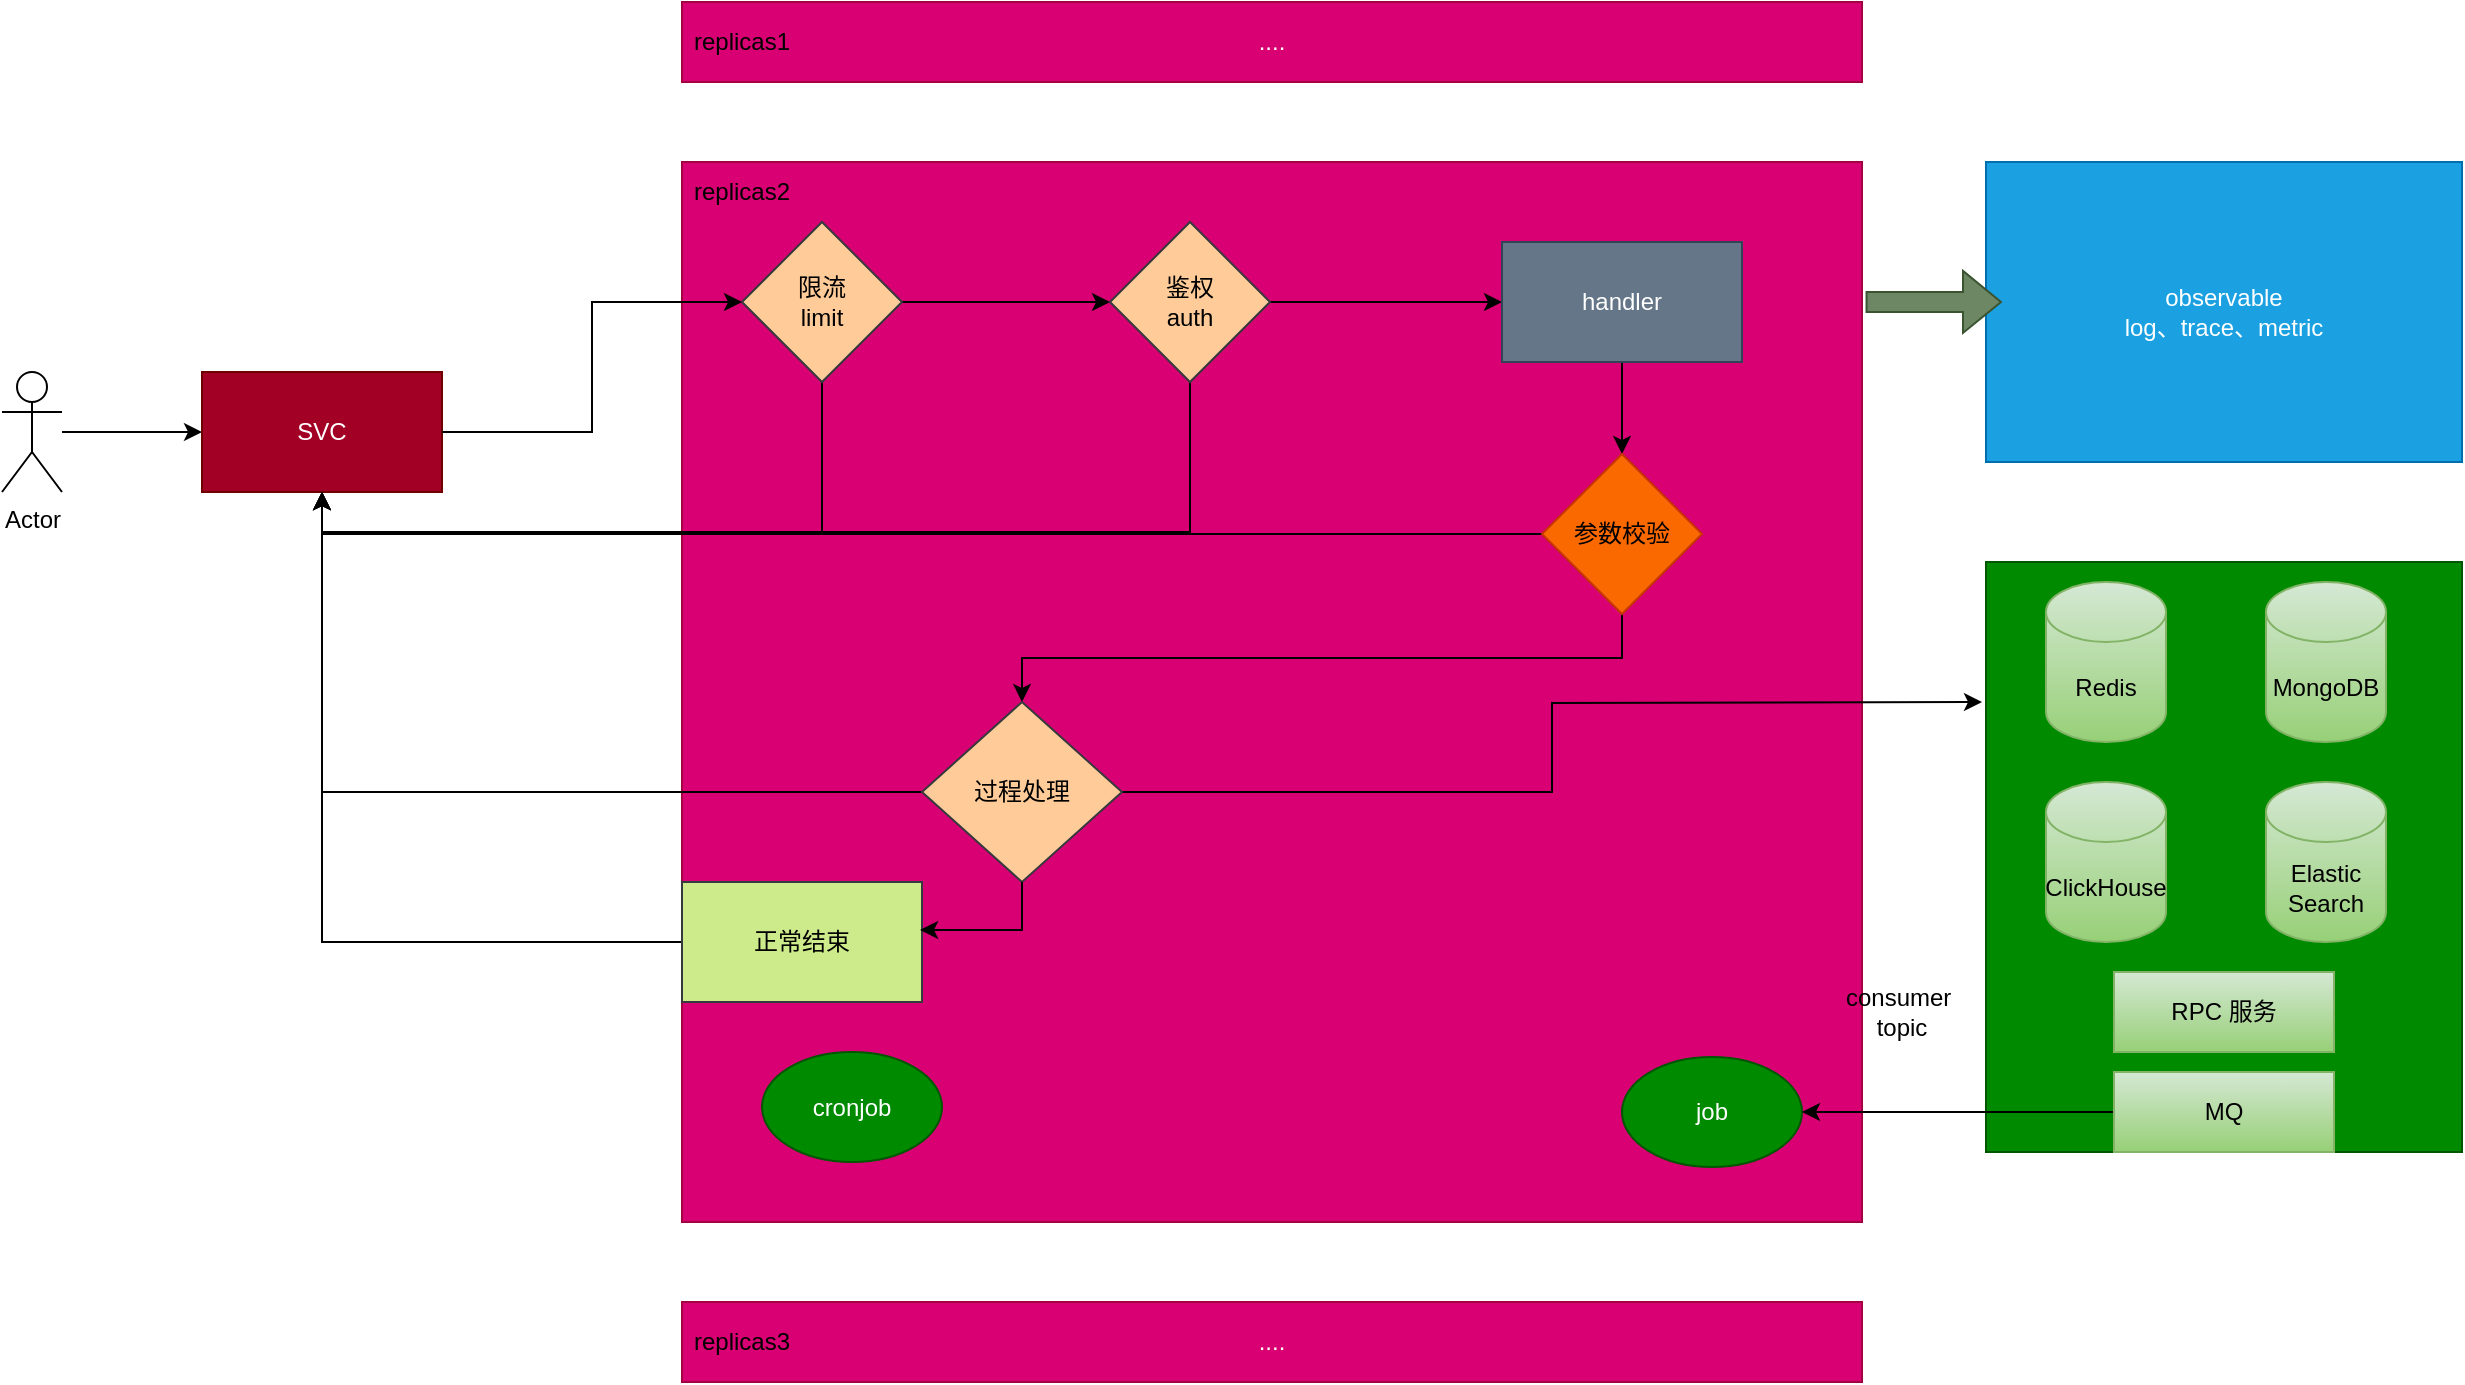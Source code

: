 <mxfile version="24.2.5" type="device">
  <diagram name="第 1 页" id="A8wSz8wOHfNd-fiIaW6d">
    <mxGraphModel dx="2074" dy="1129" grid="1" gridSize="10" guides="1" tooltips="1" connect="1" arrows="1" fold="1" page="1" pageScale="1" pageWidth="827" pageHeight="1169" math="0" shadow="0">
      <root>
        <mxCell id="0" />
        <mxCell id="1" parent="0" />
        <mxCell id="u2Ite79Ls7eD2hQgwkKf-24" value="" style="rounded=0;whiteSpace=wrap;html=1;align=center;verticalAlign=middle;fontFamily=Helvetica;fontSize=12;fillColor=#008a00;fontColor=#ffffff;strokeColor=#005700;" vertex="1" parent="1">
          <mxGeometry x="1132" y="620" width="238" height="295" as="geometry" />
        </mxCell>
        <mxCell id="Hda7ok0zlHfC7x-v4h4N-3" style="edgeStyle=orthogonalEdgeStyle;rounded=0;orthogonalLoop=1;jettySize=auto;html=1;entryX=0;entryY=0.5;entryDx=0;entryDy=0;" parent="1" source="Hda7ok0zlHfC7x-v4h4N-1" target="Hda7ok0zlHfC7x-v4h4N-2" edge="1">
          <mxGeometry relative="1" as="geometry" />
        </mxCell>
        <mxCell id="Hda7ok0zlHfC7x-v4h4N-1" value="Actor" style="shape=umlActor;verticalLabelPosition=bottom;verticalAlign=top;html=1;outlineConnect=0;" parent="1" vertex="1">
          <mxGeometry x="140" y="525" width="30" height="60" as="geometry" />
        </mxCell>
        <mxCell id="Hda7ok0zlHfC7x-v4h4N-2" value="SVC" style="rounded=0;whiteSpace=wrap;html=1;fillColor=#a20025;fontColor=#ffffff;strokeColor=#6F0000;" parent="1" vertex="1">
          <mxGeometry x="240" y="525" width="120" height="60" as="geometry" />
        </mxCell>
        <mxCell id="Hda7ok0zlHfC7x-v4h4N-4" value="...." style="rounded=0;whiteSpace=wrap;html=1;fillColor=#d80073;strokeColor=#A50040;fontColor=#ffffff;" parent="1" vertex="1">
          <mxGeometry x="480" y="340" width="590" height="40" as="geometry" />
        </mxCell>
        <mxCell id="Hda7ok0zlHfC7x-v4h4N-5" value="replicas1" style="text;html=1;align=center;verticalAlign=middle;whiteSpace=wrap;rounded=0;" parent="1" vertex="1">
          <mxGeometry x="480" y="345" width="60" height="30" as="geometry" />
        </mxCell>
        <mxCell id="Hda7ok0zlHfC7x-v4h4N-7" value="" style="rounded=0;whiteSpace=wrap;html=1;fillColor=#d80073;strokeColor=#A50040;fontColor=#ffffff;" parent="1" vertex="1">
          <mxGeometry x="480" y="420" width="590" height="530" as="geometry" />
        </mxCell>
        <mxCell id="u2Ite79Ls7eD2hQgwkKf-1" value="replicas2" style="text;html=1;align=center;verticalAlign=middle;whiteSpace=wrap;rounded=0;" vertex="1" parent="1">
          <mxGeometry x="480" y="420" width="60" height="30" as="geometry" />
        </mxCell>
        <mxCell id="u2Ite79Ls7eD2hQgwkKf-5" style="edgeStyle=orthogonalEdgeStyle;rounded=0;orthogonalLoop=1;jettySize=auto;html=1;entryX=0.5;entryY=1;entryDx=0;entryDy=0;fontFamily=Helvetica;fontSize=12;fontColor=default;exitX=0.5;exitY=1;exitDx=0;exitDy=0;" edge="1" parent="1" source="u2Ite79Ls7eD2hQgwkKf-2" target="Hda7ok0zlHfC7x-v4h4N-2">
          <mxGeometry relative="1" as="geometry" />
        </mxCell>
        <mxCell id="u2Ite79Ls7eD2hQgwkKf-8" style="edgeStyle=orthogonalEdgeStyle;rounded=0;orthogonalLoop=1;jettySize=auto;html=1;entryX=0;entryY=0.5;entryDx=0;entryDy=0;fontFamily=Helvetica;fontSize=12;fontColor=default;" edge="1" parent="1" source="u2Ite79Ls7eD2hQgwkKf-2" target="u2Ite79Ls7eD2hQgwkKf-7">
          <mxGeometry relative="1" as="geometry" />
        </mxCell>
        <mxCell id="u2Ite79Ls7eD2hQgwkKf-2" value="限流&lt;div&gt;limit&lt;/div&gt;" style="rhombus;whiteSpace=wrap;html=1;rounded=0;align=center;verticalAlign=middle;fontFamily=Helvetica;fontSize=12;fillColor=#ffcc99;strokeColor=#36393d;" vertex="1" parent="1">
          <mxGeometry x="510" y="450" width="80" height="80" as="geometry" />
        </mxCell>
        <mxCell id="u2Ite79Ls7eD2hQgwkKf-3" style="edgeStyle=orthogonalEdgeStyle;rounded=0;orthogonalLoop=1;jettySize=auto;html=1;fontFamily=Helvetica;fontSize=12;fontColor=default;" edge="1" parent="1" source="Hda7ok0zlHfC7x-v4h4N-2" target="u2Ite79Ls7eD2hQgwkKf-2">
          <mxGeometry relative="1" as="geometry" />
        </mxCell>
        <mxCell id="u2Ite79Ls7eD2hQgwkKf-12" style="edgeStyle=orthogonalEdgeStyle;rounded=0;orthogonalLoop=1;jettySize=auto;html=1;entryX=0.5;entryY=1;entryDx=0;entryDy=0;fontFamily=Helvetica;fontSize=12;fontColor=default;exitX=0.5;exitY=1;exitDx=0;exitDy=0;" edge="1" parent="1" source="u2Ite79Ls7eD2hQgwkKf-7" target="Hda7ok0zlHfC7x-v4h4N-2">
          <mxGeometry relative="1" as="geometry" />
        </mxCell>
        <mxCell id="u2Ite79Ls7eD2hQgwkKf-16" style="edgeStyle=orthogonalEdgeStyle;rounded=0;orthogonalLoop=1;jettySize=auto;html=1;entryX=0;entryY=0.5;entryDx=0;entryDy=0;fontFamily=Helvetica;fontSize=12;fontColor=default;" edge="1" parent="1" source="u2Ite79Ls7eD2hQgwkKf-7" target="u2Ite79Ls7eD2hQgwkKf-15">
          <mxGeometry relative="1" as="geometry" />
        </mxCell>
        <mxCell id="u2Ite79Ls7eD2hQgwkKf-7" value="鉴权&lt;div&gt;auth&lt;/div&gt;" style="rhombus;whiteSpace=wrap;html=1;rounded=0;align=center;verticalAlign=middle;fontFamily=Helvetica;fontSize=12;fillColor=#ffcc99;strokeColor=#36393d;" vertex="1" parent="1">
          <mxGeometry x="694" y="450" width="80" height="80" as="geometry" />
        </mxCell>
        <mxCell id="u2Ite79Ls7eD2hQgwkKf-18" style="edgeStyle=orthogonalEdgeStyle;rounded=0;orthogonalLoop=1;jettySize=auto;html=1;entryX=0.5;entryY=0;entryDx=0;entryDy=0;fontFamily=Helvetica;fontSize=12;fontColor=default;" edge="1" parent="1" source="u2Ite79Ls7eD2hQgwkKf-15" target="u2Ite79Ls7eD2hQgwkKf-17">
          <mxGeometry relative="1" as="geometry" />
        </mxCell>
        <mxCell id="u2Ite79Ls7eD2hQgwkKf-15" value="handler" style="rounded=0;whiteSpace=wrap;html=1;align=center;verticalAlign=middle;fontFamily=Helvetica;fontSize=12;fillColor=#647687;strokeColor=#314354;fontColor=#ffffff;" vertex="1" parent="1">
          <mxGeometry x="890" y="460" width="120" height="60" as="geometry" />
        </mxCell>
        <mxCell id="u2Ite79Ls7eD2hQgwkKf-19" style="edgeStyle=orthogonalEdgeStyle;rounded=0;orthogonalLoop=1;jettySize=auto;html=1;entryX=0.5;entryY=1;entryDx=0;entryDy=0;fontFamily=Helvetica;fontSize=12;fontColor=default;" edge="1" parent="1" source="u2Ite79Ls7eD2hQgwkKf-17" target="Hda7ok0zlHfC7x-v4h4N-2">
          <mxGeometry relative="1" as="geometry" />
        </mxCell>
        <mxCell id="u2Ite79Ls7eD2hQgwkKf-30" style="edgeStyle=orthogonalEdgeStyle;rounded=0;orthogonalLoop=1;jettySize=auto;html=1;entryX=0.5;entryY=0;entryDx=0;entryDy=0;fontFamily=Helvetica;fontSize=12;fontColor=default;exitX=0.5;exitY=1;exitDx=0;exitDy=0;" edge="1" parent="1" source="u2Ite79Ls7eD2hQgwkKf-17" target="u2Ite79Ls7eD2hQgwkKf-29">
          <mxGeometry relative="1" as="geometry" />
        </mxCell>
        <mxCell id="u2Ite79Ls7eD2hQgwkKf-17" value="参数校验" style="rhombus;whiteSpace=wrap;html=1;rounded=0;align=center;verticalAlign=middle;fontFamily=Helvetica;fontSize=12;fillColor=#fa6800;strokeColor=#C73500;fontColor=#000000;" vertex="1" parent="1">
          <mxGeometry x="910" y="566" width="80" height="80" as="geometry" />
        </mxCell>
        <mxCell id="u2Ite79Ls7eD2hQgwkKf-20" value="MongoDB" style="shape=cylinder3;whiteSpace=wrap;html=1;boundedLbl=1;backgroundOutline=1;size=15;rounded=0;align=center;verticalAlign=middle;fontFamily=Helvetica;fontSize=12;fillColor=#d5e8d4;strokeColor=#82b366;gradientColor=#97d077;" vertex="1" parent="1">
          <mxGeometry x="1272" y="630" width="60" height="80" as="geometry" />
        </mxCell>
        <mxCell id="u2Ite79Ls7eD2hQgwkKf-21" value="Redis" style="shape=cylinder3;whiteSpace=wrap;html=1;boundedLbl=1;backgroundOutline=1;size=15;rounded=0;align=center;verticalAlign=middle;fontFamily=Helvetica;fontSize=12;fillColor=#d5e8d4;strokeColor=#82b366;gradientColor=#97d077;" vertex="1" parent="1">
          <mxGeometry x="1162" y="630" width="60" height="80" as="geometry" />
        </mxCell>
        <mxCell id="u2Ite79Ls7eD2hQgwkKf-25" value="ClickHouse" style="shape=cylinder3;whiteSpace=wrap;html=1;boundedLbl=1;backgroundOutline=1;size=15;rounded=0;align=center;verticalAlign=middle;fontFamily=Helvetica;fontSize=12;fillColor=#d5e8d4;strokeColor=#82b366;gradientColor=#97d077;" vertex="1" parent="1">
          <mxGeometry x="1162" y="730" width="60" height="80" as="geometry" />
        </mxCell>
        <mxCell id="u2Ite79Ls7eD2hQgwkKf-26" value="Elastic Search" style="shape=cylinder3;whiteSpace=wrap;html=1;boundedLbl=1;backgroundOutline=1;size=15;rounded=0;align=center;verticalAlign=middle;fontFamily=Helvetica;fontSize=12;fillColor=#d5e8d4;strokeColor=#82b366;gradientColor=#97d077;" vertex="1" parent="1">
          <mxGeometry x="1272" y="730" width="60" height="80" as="geometry" />
        </mxCell>
        <mxCell id="u2Ite79Ls7eD2hQgwkKf-37" style="edgeStyle=orthogonalEdgeStyle;rounded=0;orthogonalLoop=1;jettySize=auto;html=1;entryX=0.5;entryY=1;entryDx=0;entryDy=0;fontFamily=Helvetica;fontSize=12;fontColor=default;" edge="1" parent="1" source="u2Ite79Ls7eD2hQgwkKf-29" target="Hda7ok0zlHfC7x-v4h4N-2">
          <mxGeometry relative="1" as="geometry" />
        </mxCell>
        <mxCell id="u2Ite79Ls7eD2hQgwkKf-56" style="edgeStyle=orthogonalEdgeStyle;rounded=0;orthogonalLoop=1;jettySize=auto;html=1;fontFamily=Helvetica;fontSize=12;fontColor=default;" edge="1" parent="1" source="u2Ite79Ls7eD2hQgwkKf-29">
          <mxGeometry relative="1" as="geometry">
            <mxPoint x="1130" y="690" as="targetPoint" />
          </mxGeometry>
        </mxCell>
        <mxCell id="u2Ite79Ls7eD2hQgwkKf-29" value="过程处理" style="rhombus;whiteSpace=wrap;html=1;rounded=0;align=center;verticalAlign=middle;fontFamily=Helvetica;fontSize=12;fillColor=#ffcc99;strokeColor=#36393d;" vertex="1" parent="1">
          <mxGeometry x="600" y="690" width="100" height="90" as="geometry" />
        </mxCell>
        <mxCell id="u2Ite79Ls7eD2hQgwkKf-38" style="edgeStyle=orthogonalEdgeStyle;rounded=0;orthogonalLoop=1;jettySize=auto;html=1;entryX=0.5;entryY=1;entryDx=0;entryDy=0;fontFamily=Helvetica;fontSize=12;fontColor=default;" edge="1" parent="1" source="u2Ite79Ls7eD2hQgwkKf-31" target="Hda7ok0zlHfC7x-v4h4N-2">
          <mxGeometry relative="1" as="geometry" />
        </mxCell>
        <mxCell id="u2Ite79Ls7eD2hQgwkKf-31" value="正常结束" style="rounded=0;whiteSpace=wrap;html=1;align=center;verticalAlign=middle;fontFamily=Helvetica;fontSize=12;fillColor=#cdeb8b;strokeColor=#36393d;" vertex="1" parent="1">
          <mxGeometry x="480" y="780" width="120" height="60" as="geometry" />
        </mxCell>
        <mxCell id="u2Ite79Ls7eD2hQgwkKf-33" style="edgeStyle=orthogonalEdgeStyle;rounded=0;orthogonalLoop=1;jettySize=auto;html=1;entryX=0.992;entryY=0.4;entryDx=0;entryDy=0;entryPerimeter=0;fontFamily=Helvetica;fontSize=12;fontColor=default;" edge="1" parent="1" source="u2Ite79Ls7eD2hQgwkKf-29" target="u2Ite79Ls7eD2hQgwkKf-31">
          <mxGeometry relative="1" as="geometry" />
        </mxCell>
        <mxCell id="u2Ite79Ls7eD2hQgwkKf-39" value="RPC 服务" style="rounded=0;whiteSpace=wrap;html=1;align=center;verticalAlign=middle;fontFamily=Helvetica;fontSize=12;fillColor=#d5e8d4;strokeColor=#82b366;gradientColor=#97d077;" vertex="1" parent="1">
          <mxGeometry x="1196" y="825" width="110" height="40" as="geometry" />
        </mxCell>
        <mxCell id="u2Ite79Ls7eD2hQgwkKf-43" value="cronjob" style="ellipse;whiteSpace=wrap;html=1;rounded=0;align=center;verticalAlign=middle;fontFamily=Helvetica;fontSize=12;fontColor=#ffffff;fillColor=#008a00;strokeColor=#005700;" vertex="1" parent="1">
          <mxGeometry x="520" y="865" width="90" height="55" as="geometry" />
        </mxCell>
        <mxCell id="u2Ite79Ls7eD2hQgwkKf-46" value="job" style="ellipse;whiteSpace=wrap;html=1;rounded=0;align=center;verticalAlign=middle;fontFamily=Helvetica;fontSize=12;fontColor=#ffffff;fillColor=#008a00;strokeColor=#005700;" vertex="1" parent="1">
          <mxGeometry x="950" y="867.5" width="90" height="55" as="geometry" />
        </mxCell>
        <mxCell id="u2Ite79Ls7eD2hQgwkKf-59" style="edgeStyle=orthogonalEdgeStyle;rounded=0;orthogonalLoop=1;jettySize=auto;html=1;fontFamily=Helvetica;fontSize=12;fontColor=default;" edge="1" parent="1" source="u2Ite79Ls7eD2hQgwkKf-58" target="u2Ite79Ls7eD2hQgwkKf-46">
          <mxGeometry relative="1" as="geometry" />
        </mxCell>
        <mxCell id="u2Ite79Ls7eD2hQgwkKf-58" value="MQ" style="rounded=0;whiteSpace=wrap;html=1;align=center;verticalAlign=middle;fontFamily=Helvetica;fontSize=12;fillColor=#d5e8d4;strokeColor=#82b366;gradientColor=#97d077;" vertex="1" parent="1">
          <mxGeometry x="1196" y="875" width="110" height="40" as="geometry" />
        </mxCell>
        <mxCell id="u2Ite79Ls7eD2hQgwkKf-61" value="consumer&amp;nbsp;&lt;div&gt;topic&lt;/div&gt;" style="text;html=1;align=center;verticalAlign=middle;whiteSpace=wrap;rounded=0;fontFamily=Helvetica;fontSize=12;fontColor=default;" vertex="1" parent="1">
          <mxGeometry x="1060" y="830" width="60" height="30" as="geometry" />
        </mxCell>
        <mxCell id="u2Ite79Ls7eD2hQgwkKf-62" value="observable&lt;div&gt;log、trace、metric&lt;/div&gt;" style="rounded=0;whiteSpace=wrap;html=1;align=center;verticalAlign=middle;fontFamily=Helvetica;fontSize=12;fontColor=#ffffff;fillColor=#1ba1e2;strokeColor=#006EAF;" vertex="1" parent="1">
          <mxGeometry x="1132" y="420" width="238" height="150" as="geometry" />
        </mxCell>
        <mxCell id="u2Ite79Ls7eD2hQgwkKf-63" value="" style="shape=flexArrow;endArrow=classic;html=1;rounded=0;fontFamily=Helvetica;fontSize=12;fontColor=default;exitX=1.003;exitY=0.132;exitDx=0;exitDy=0;exitPerimeter=0;fillColor=#6d8764;strokeColor=#3A5431;" edge="1" parent="1" source="Hda7ok0zlHfC7x-v4h4N-7">
          <mxGeometry width="50" height="50" relative="1" as="geometry">
            <mxPoint x="1090" y="540" as="sourcePoint" />
            <mxPoint x="1140" y="490" as="targetPoint" />
          </mxGeometry>
        </mxCell>
        <mxCell id="u2Ite79Ls7eD2hQgwkKf-66" value="...." style="rounded=0;whiteSpace=wrap;html=1;fillColor=#d80073;strokeColor=#A50040;fontColor=#ffffff;" vertex="1" parent="1">
          <mxGeometry x="480" y="990" width="590" height="40" as="geometry" />
        </mxCell>
        <mxCell id="u2Ite79Ls7eD2hQgwkKf-67" value="replicas3" style="text;html=1;align=center;verticalAlign=middle;whiteSpace=wrap;rounded=0;" vertex="1" parent="1">
          <mxGeometry x="480" y="995" width="60" height="30" as="geometry" />
        </mxCell>
      </root>
    </mxGraphModel>
  </diagram>
</mxfile>
